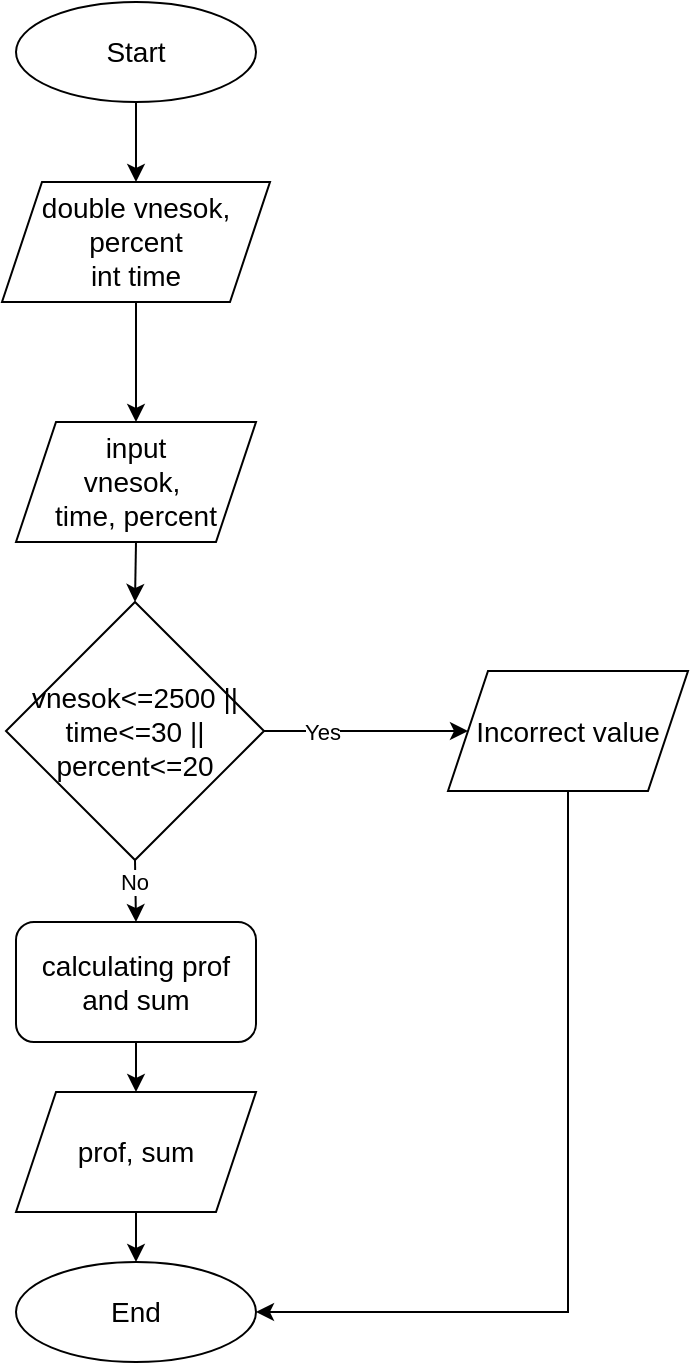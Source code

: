 <mxfile version="24.8.6">
  <diagram name="Сторінка-1" id="5CR9JEFY3DmvR0EiIWJa">
    <mxGraphModel dx="1050" dy="530" grid="1" gridSize="10" guides="1" tooltips="1" connect="1" arrows="1" fold="1" page="1" pageScale="1" pageWidth="827" pageHeight="1169" math="0" shadow="0">
      <root>
        <mxCell id="0" />
        <mxCell id="1" parent="0" />
        <mxCell id="12u2VAW0d1SDzYXJ_6Ww-1" value="&lt;font style=&quot;font-size: 14px;&quot;&gt;End&lt;/font&gt;" style="ellipse;whiteSpace=wrap;html=1;" vertex="1" parent="1">
          <mxGeometry x="354" y="670" width="120" height="50" as="geometry" />
        </mxCell>
        <mxCell id="12u2VAW0d1SDzYXJ_6Ww-2" style="edgeStyle=orthogonalEdgeStyle;rounded=0;orthogonalLoop=1;jettySize=auto;html=1;exitX=0.5;exitY=1;exitDx=0;exitDy=0;entryX=0.5;entryY=0;entryDx=0;entryDy=0;" edge="1" parent="1" source="12u2VAW0d1SDzYXJ_6Ww-3" target="12u2VAW0d1SDzYXJ_6Ww-22">
          <mxGeometry relative="1" as="geometry">
            <mxPoint x="414" y="130" as="targetPoint" />
          </mxGeometry>
        </mxCell>
        <mxCell id="12u2VAW0d1SDzYXJ_6Ww-3" value="&lt;font style=&quot;font-size: 14px;&quot;&gt;Start&lt;/font&gt;" style="ellipse;whiteSpace=wrap;html=1;" vertex="1" parent="1">
          <mxGeometry x="354" y="40" width="120" height="50" as="geometry" />
        </mxCell>
        <mxCell id="12u2VAW0d1SDzYXJ_6Ww-24" style="edgeStyle=orthogonalEdgeStyle;rounded=0;orthogonalLoop=1;jettySize=auto;html=1;exitX=0.5;exitY=1;exitDx=0;exitDy=0;entryX=0.5;entryY=0;entryDx=0;entryDy=0;" edge="1" parent="1" source="12u2VAW0d1SDzYXJ_6Ww-22" target="12u2VAW0d1SDzYXJ_6Ww-23">
          <mxGeometry relative="1" as="geometry" />
        </mxCell>
        <mxCell id="12u2VAW0d1SDzYXJ_6Ww-22" value="&lt;font style=&quot;font-size: 14px;&quot;&gt;double vnesok, percent&lt;/font&gt;&lt;div style=&quot;font-size: 14px;&quot;&gt;&lt;font style=&quot;font-size: 14px;&quot;&gt;int time&lt;/font&gt;&lt;/div&gt;" style="shape=parallelogram;perimeter=parallelogramPerimeter;whiteSpace=wrap;html=1;fixedSize=1;" vertex="1" parent="1">
          <mxGeometry x="347" y="130" width="134" height="60" as="geometry" />
        </mxCell>
        <mxCell id="12u2VAW0d1SDzYXJ_6Ww-26" style="edgeStyle=orthogonalEdgeStyle;rounded=0;orthogonalLoop=1;jettySize=auto;html=1;exitX=0.5;exitY=1;exitDx=0;exitDy=0;entryX=0.5;entryY=0;entryDx=0;entryDy=0;" edge="1" parent="1" source="12u2VAW0d1SDzYXJ_6Ww-23" target="12u2VAW0d1SDzYXJ_6Ww-25">
          <mxGeometry relative="1" as="geometry" />
        </mxCell>
        <mxCell id="12u2VAW0d1SDzYXJ_6Ww-23" value="&lt;font style=&quot;font-size: 14px;&quot;&gt;input&lt;/font&gt;&lt;div style=&quot;font-size: 14px;&quot;&gt;&lt;font style=&quot;font-size: 14px;&quot;&gt;vnesok,&amp;nbsp;&lt;/font&gt;&lt;/div&gt;&lt;div style=&quot;font-size: 14px;&quot;&gt;&lt;font style=&quot;font-size: 14px;&quot;&gt;time, percent&lt;/font&gt;&lt;/div&gt;" style="shape=parallelogram;perimeter=parallelogramPerimeter;whiteSpace=wrap;html=1;fixedSize=1;" vertex="1" parent="1">
          <mxGeometry x="354" y="250" width="120" height="60" as="geometry" />
        </mxCell>
        <mxCell id="12u2VAW0d1SDzYXJ_6Ww-29" style="edgeStyle=orthogonalEdgeStyle;rounded=0;orthogonalLoop=1;jettySize=auto;html=1;exitX=1;exitY=0.5;exitDx=0;exitDy=0;entryX=0;entryY=0.5;entryDx=0;entryDy=0;" edge="1" parent="1" source="12u2VAW0d1SDzYXJ_6Ww-25" target="12u2VAW0d1SDzYXJ_6Ww-28">
          <mxGeometry relative="1" as="geometry" />
        </mxCell>
        <mxCell id="12u2VAW0d1SDzYXJ_6Ww-30" value="Yes" style="edgeLabel;html=1;align=center;verticalAlign=middle;resizable=0;points=[];" vertex="1" connectable="0" parent="12u2VAW0d1SDzYXJ_6Ww-29">
          <mxGeometry x="-0.435" relative="1" as="geometry">
            <mxPoint as="offset" />
          </mxGeometry>
        </mxCell>
        <mxCell id="12u2VAW0d1SDzYXJ_6Ww-32" style="edgeStyle=orthogonalEdgeStyle;rounded=0;orthogonalLoop=1;jettySize=auto;html=1;exitX=0.5;exitY=1;exitDx=0;exitDy=0;entryX=0.5;entryY=0;entryDx=0;entryDy=0;" edge="1" parent="1" source="12u2VAW0d1SDzYXJ_6Ww-25" target="12u2VAW0d1SDzYXJ_6Ww-31">
          <mxGeometry relative="1" as="geometry" />
        </mxCell>
        <mxCell id="12u2VAW0d1SDzYXJ_6Ww-36" value="No" style="edgeLabel;html=1;align=center;verticalAlign=middle;resizable=0;points=[];" vertex="1" connectable="0" parent="12u2VAW0d1SDzYXJ_6Ww-32">
          <mxGeometry x="-0.265" y="-1" relative="1" as="geometry">
            <mxPoint as="offset" />
          </mxGeometry>
        </mxCell>
        <mxCell id="12u2VAW0d1SDzYXJ_6Ww-25" value="&lt;font style=&quot;font-size: 14px;&quot;&gt;vnesok&amp;lt;=2500 || time&amp;lt;=30 || percent&amp;lt;=20&lt;/font&gt;" style="rhombus;whiteSpace=wrap;html=1;" vertex="1" parent="1">
          <mxGeometry x="349" y="340" width="129" height="129" as="geometry" />
        </mxCell>
        <mxCell id="12u2VAW0d1SDzYXJ_6Ww-37" style="edgeStyle=orthogonalEdgeStyle;rounded=0;orthogonalLoop=1;jettySize=auto;html=1;exitX=0.5;exitY=1;exitDx=0;exitDy=0;entryX=1;entryY=0.5;entryDx=0;entryDy=0;" edge="1" parent="1" source="12u2VAW0d1SDzYXJ_6Ww-28" target="12u2VAW0d1SDzYXJ_6Ww-1">
          <mxGeometry relative="1" as="geometry" />
        </mxCell>
        <mxCell id="12u2VAW0d1SDzYXJ_6Ww-28" value="&lt;font style=&quot;font-size: 14px;&quot;&gt;Incorrect value&lt;/font&gt;" style="shape=parallelogram;perimeter=parallelogramPerimeter;whiteSpace=wrap;html=1;fixedSize=1;" vertex="1" parent="1">
          <mxGeometry x="570" y="374.5" width="120" height="60" as="geometry" />
        </mxCell>
        <mxCell id="12u2VAW0d1SDzYXJ_6Ww-34" style="edgeStyle=orthogonalEdgeStyle;rounded=0;orthogonalLoop=1;jettySize=auto;html=1;exitX=0.5;exitY=1;exitDx=0;exitDy=0;entryX=0.5;entryY=0;entryDx=0;entryDy=0;" edge="1" parent="1" source="12u2VAW0d1SDzYXJ_6Ww-31" target="12u2VAW0d1SDzYXJ_6Ww-33">
          <mxGeometry relative="1" as="geometry" />
        </mxCell>
        <mxCell id="12u2VAW0d1SDzYXJ_6Ww-31" value="&lt;font style=&quot;font-size: 14px;&quot;&gt;calculating prof and sum&lt;/font&gt;" style="rounded=1;whiteSpace=wrap;html=1;" vertex="1" parent="1">
          <mxGeometry x="354" y="500" width="120" height="60" as="geometry" />
        </mxCell>
        <mxCell id="12u2VAW0d1SDzYXJ_6Ww-35" style="edgeStyle=orthogonalEdgeStyle;rounded=0;orthogonalLoop=1;jettySize=auto;html=1;exitX=0.5;exitY=1;exitDx=0;exitDy=0;entryX=0.5;entryY=0;entryDx=0;entryDy=0;" edge="1" parent="1" source="12u2VAW0d1SDzYXJ_6Ww-33" target="12u2VAW0d1SDzYXJ_6Ww-1">
          <mxGeometry relative="1" as="geometry" />
        </mxCell>
        <mxCell id="12u2VAW0d1SDzYXJ_6Ww-33" value="&lt;font style=&quot;font-size: 14px;&quot;&gt;prof, sum&lt;/font&gt;" style="shape=parallelogram;perimeter=parallelogramPerimeter;whiteSpace=wrap;html=1;fixedSize=1;" vertex="1" parent="1">
          <mxGeometry x="354" y="585" width="120" height="60" as="geometry" />
        </mxCell>
      </root>
    </mxGraphModel>
  </diagram>
</mxfile>
